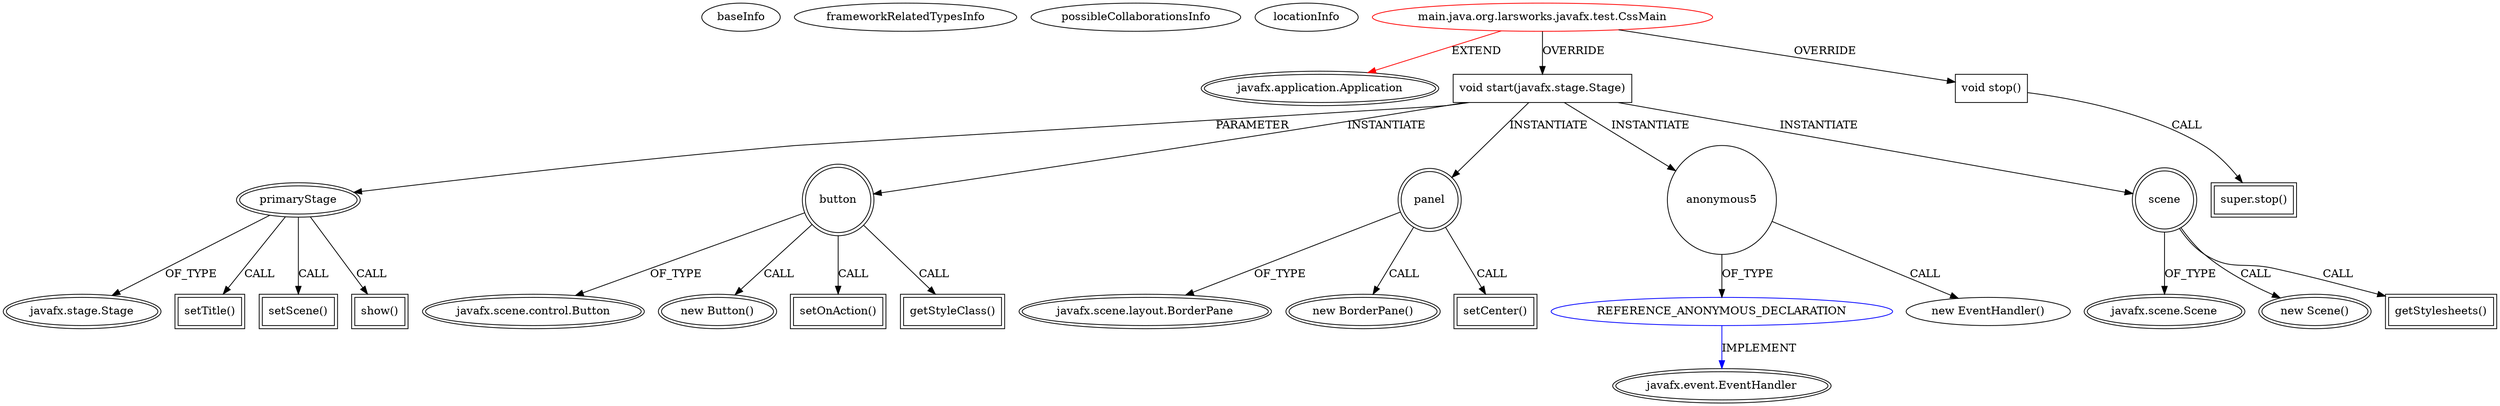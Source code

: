 digraph {
baseInfo[graphId=3495,category="extension_graph",isAnonymous=false,possibleRelation=true]
frameworkRelatedTypesInfo[0="javafx.application.Application"]
possibleCollaborationsInfo[0="3495~OVERRIDING_METHOD_DECLARATION-INSTANTIATION-~javafx.application.Application ~javafx.event.EventHandler ~false~true"]
locationInfo[projectName="lkleen-jax2013",filePath="/lkleen-jax2013/jax2013-master/src/main/java/org/larsworks/javafx/test/CssMain.java",contextSignature="CssMain",graphId="3495"]
0[label="main.java.org.larsworks.javafx.test.CssMain",vertexType="ROOT_CLIENT_CLASS_DECLARATION",isFrameworkType=false,color=red]
1[label="javafx.application.Application",vertexType="FRAMEWORK_CLASS_TYPE",isFrameworkType=true,peripheries=2]
2[label="void start(javafx.stage.Stage)",vertexType="OVERRIDING_METHOD_DECLARATION",isFrameworkType=false,shape=box]
3[label="primaryStage",vertexType="PARAMETER_DECLARATION",isFrameworkType=true,peripheries=2]
4[label="javafx.stage.Stage",vertexType="FRAMEWORK_CLASS_TYPE",isFrameworkType=true,peripheries=2]
6[label="setTitle()",vertexType="INSIDE_CALL",isFrameworkType=true,peripheries=2,shape=box]
8[label="button",vertexType="VARIABLE_EXPRESION",isFrameworkType=true,peripheries=2,shape=circle]
9[label="javafx.scene.control.Button",vertexType="FRAMEWORK_CLASS_TYPE",isFrameworkType=true,peripheries=2]
7[label="new Button()",vertexType="CONSTRUCTOR_CALL",isFrameworkType=true,peripheries=2]
11[label="panel",vertexType="VARIABLE_EXPRESION",isFrameworkType=true,peripheries=2,shape=circle]
12[label="javafx.scene.layout.BorderPane",vertexType="FRAMEWORK_CLASS_TYPE",isFrameworkType=true,peripheries=2]
10[label="new BorderPane()",vertexType="CONSTRUCTOR_CALL",isFrameworkType=true,peripheries=2]
14[label="setCenter()",vertexType="INSIDE_CALL",isFrameworkType=true,peripheries=2,shape=box]
16[label="setOnAction()",vertexType="INSIDE_CALL",isFrameworkType=true,peripheries=2,shape=box]
18[label="anonymous5",vertexType="VARIABLE_EXPRESION",isFrameworkType=false,shape=circle]
19[label="REFERENCE_ANONYMOUS_DECLARATION",vertexType="REFERENCE_ANONYMOUS_DECLARATION",isFrameworkType=false,color=blue]
20[label="javafx.event.EventHandler",vertexType="FRAMEWORK_INTERFACE_TYPE",isFrameworkType=true,peripheries=2]
17[label="new EventHandler()",vertexType="CONSTRUCTOR_CALL",isFrameworkType=false]
22[label="scene",vertexType="VARIABLE_EXPRESION",isFrameworkType=true,peripheries=2,shape=circle]
23[label="javafx.scene.Scene",vertexType="FRAMEWORK_CLASS_TYPE",isFrameworkType=true,peripheries=2]
21[label="new Scene()",vertexType="CONSTRUCTOR_CALL",isFrameworkType=true,peripheries=2]
25[label="getStylesheets()",vertexType="INSIDE_CALL",isFrameworkType=true,peripheries=2,shape=box]
27[label="getStyleClass()",vertexType="INSIDE_CALL",isFrameworkType=true,peripheries=2,shape=box]
29[label="setScene()",vertexType="INSIDE_CALL",isFrameworkType=true,peripheries=2,shape=box]
31[label="show()",vertexType="INSIDE_CALL",isFrameworkType=true,peripheries=2,shape=box]
32[label="void stop()",vertexType="OVERRIDING_METHOD_DECLARATION",isFrameworkType=false,shape=box]
33[label="super.stop()",vertexType="SUPER_CALL",isFrameworkType=true,peripheries=2,shape=box]
0->1[label="EXTEND",color=red]
0->2[label="OVERRIDE"]
3->4[label="OF_TYPE"]
2->3[label="PARAMETER"]
3->6[label="CALL"]
2->8[label="INSTANTIATE"]
8->9[label="OF_TYPE"]
8->7[label="CALL"]
2->11[label="INSTANTIATE"]
11->12[label="OF_TYPE"]
11->10[label="CALL"]
11->14[label="CALL"]
8->16[label="CALL"]
2->18[label="INSTANTIATE"]
19->20[label="IMPLEMENT",color=blue]
18->19[label="OF_TYPE"]
18->17[label="CALL"]
2->22[label="INSTANTIATE"]
22->23[label="OF_TYPE"]
22->21[label="CALL"]
22->25[label="CALL"]
8->27[label="CALL"]
3->29[label="CALL"]
3->31[label="CALL"]
0->32[label="OVERRIDE"]
32->33[label="CALL"]
}
